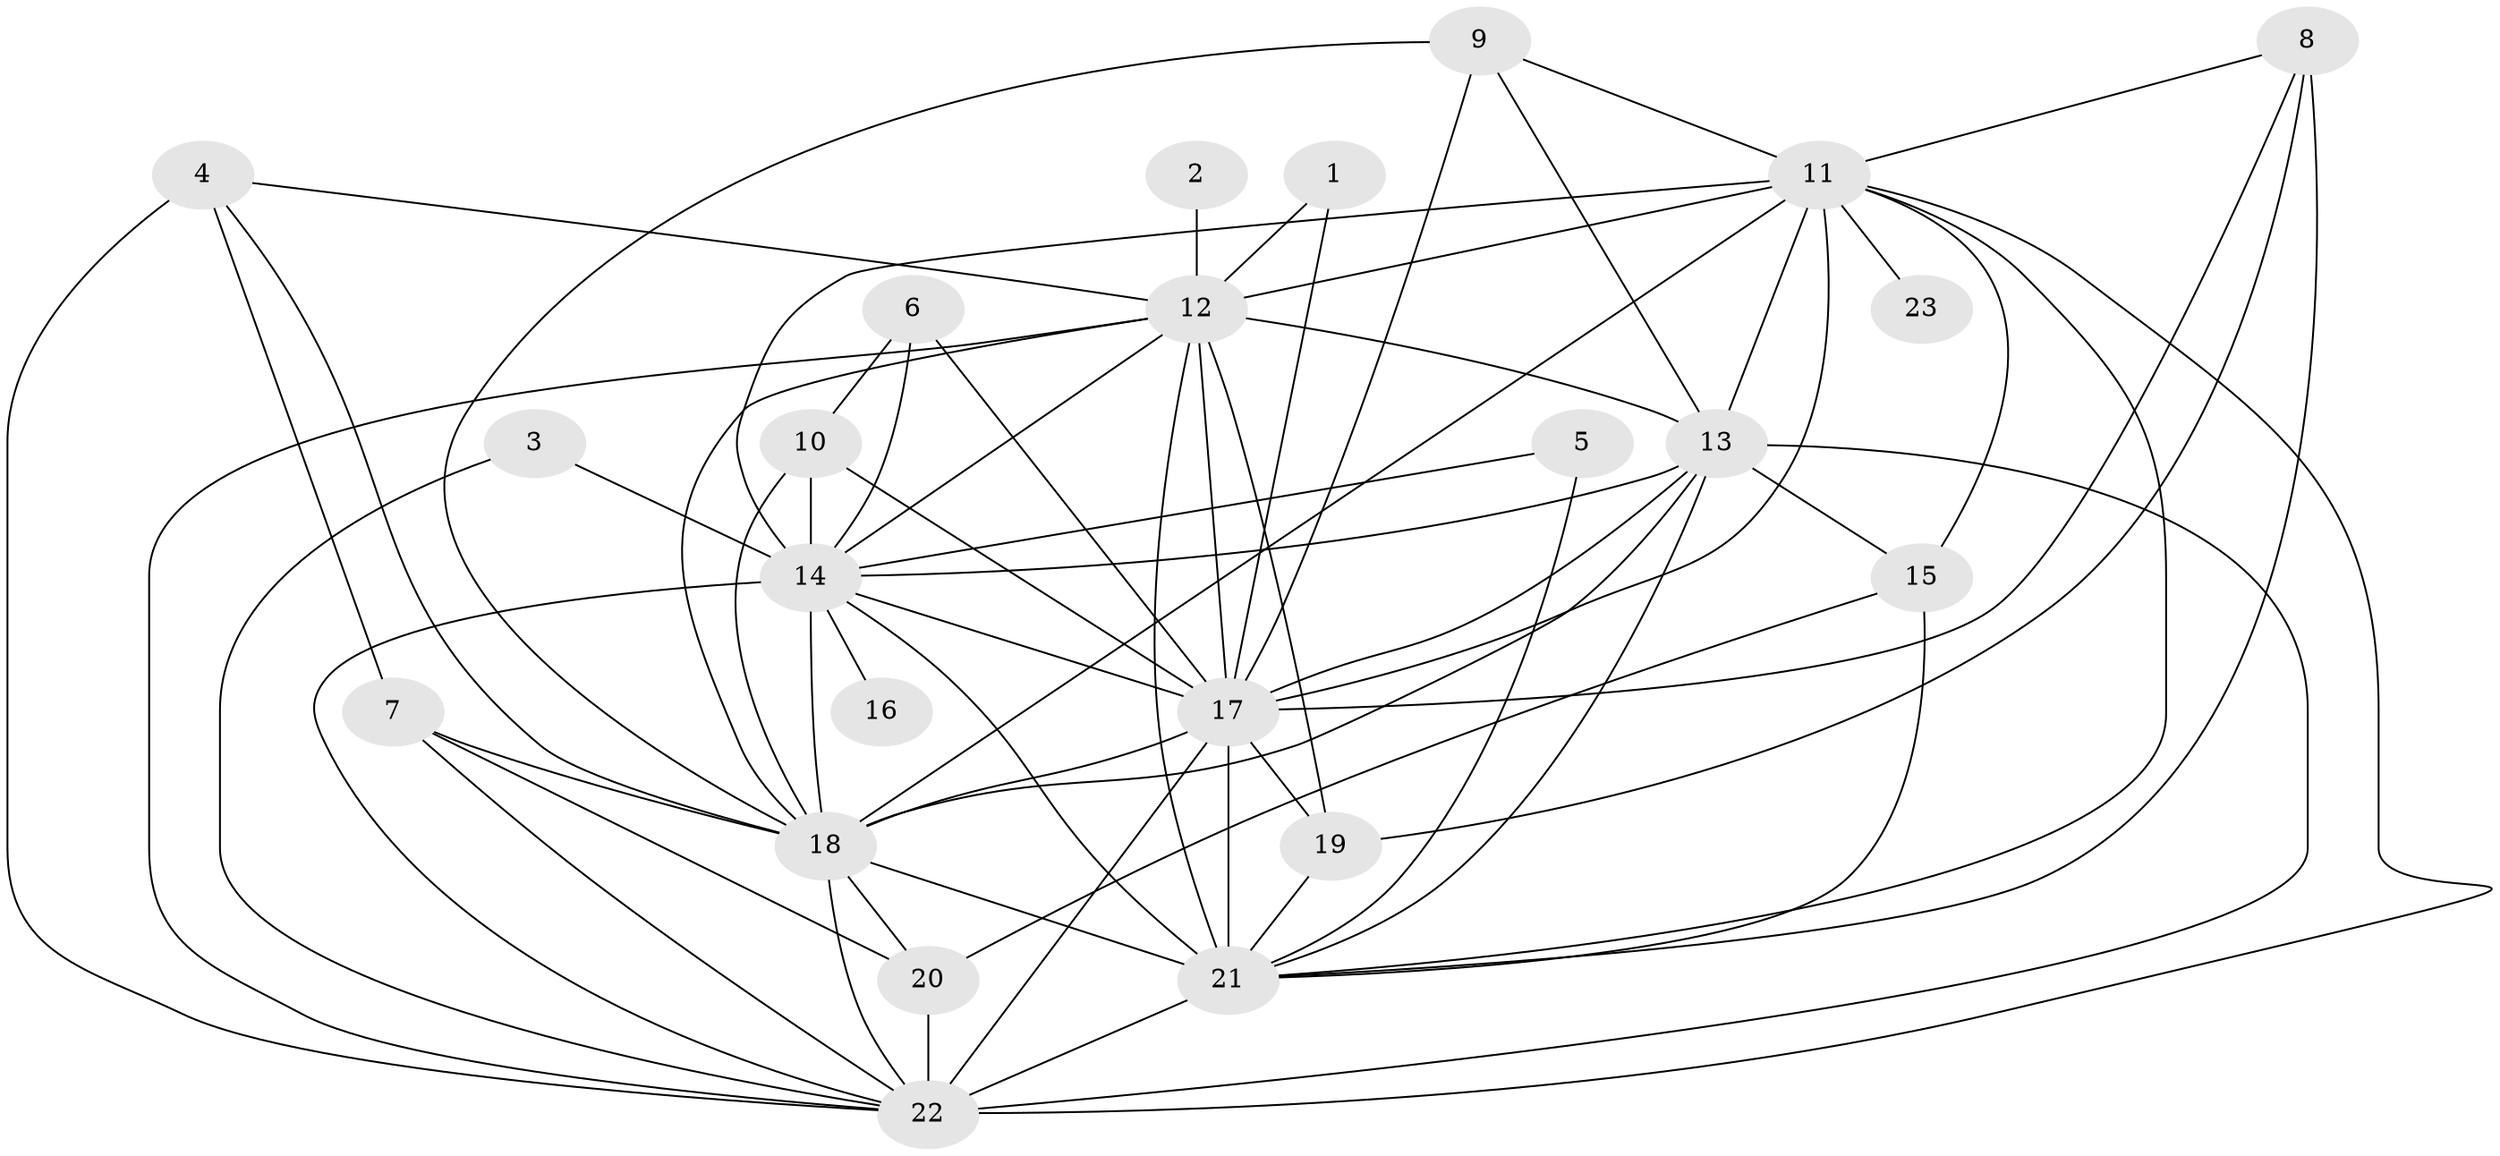 // original degree distribution, {17: 0.02631578947368421, 14: 0.02631578947368421, 19: 0.013157894736842105, 21: 0.013157894736842105, 22: 0.013157894736842105, 20: 0.013157894736842105, 18: 0.013157894736842105, 24: 0.013157894736842105, 4: 0.07894736842105263, 3: 0.23684210526315788, 2: 0.5263157894736842, 5: 0.02631578947368421}
// Generated by graph-tools (version 1.1) at 2025/36/03/04/25 23:36:23]
// undirected, 23 vertices, 67 edges
graph export_dot {
  node [color=gray90,style=filled];
  1;
  2;
  3;
  4;
  5;
  6;
  7;
  8;
  9;
  10;
  11;
  12;
  13;
  14;
  15;
  16;
  17;
  18;
  19;
  20;
  21;
  22;
  23;
  1 -- 12 [weight=1.0];
  1 -- 17 [weight=1.0];
  2 -- 12 [weight=1.0];
  3 -- 14 [weight=1.0];
  3 -- 22 [weight=1.0];
  4 -- 7 [weight=1.0];
  4 -- 12 [weight=1.0];
  4 -- 18 [weight=1.0];
  4 -- 22 [weight=1.0];
  5 -- 14 [weight=1.0];
  5 -- 21 [weight=1.0];
  6 -- 10 [weight=1.0];
  6 -- 14 [weight=1.0];
  6 -- 17 [weight=1.0];
  7 -- 18 [weight=2.0];
  7 -- 20 [weight=1.0];
  7 -- 22 [weight=2.0];
  8 -- 11 [weight=1.0];
  8 -- 17 [weight=1.0];
  8 -- 19 [weight=1.0];
  8 -- 21 [weight=2.0];
  9 -- 11 [weight=1.0];
  9 -- 13 [weight=2.0];
  9 -- 17 [weight=2.0];
  9 -- 18 [weight=2.0];
  10 -- 14 [weight=1.0];
  10 -- 17 [weight=2.0];
  10 -- 18 [weight=1.0];
  11 -- 12 [weight=1.0];
  11 -- 13 [weight=1.0];
  11 -- 14 [weight=3.0];
  11 -- 15 [weight=1.0];
  11 -- 17 [weight=3.0];
  11 -- 18 [weight=1.0];
  11 -- 21 [weight=2.0];
  11 -- 22 [weight=2.0];
  11 -- 23 [weight=1.0];
  12 -- 13 [weight=1.0];
  12 -- 14 [weight=1.0];
  12 -- 17 [weight=6.0];
  12 -- 18 [weight=2.0];
  12 -- 19 [weight=1.0];
  12 -- 21 [weight=1.0];
  12 -- 22 [weight=4.0];
  13 -- 14 [weight=1.0];
  13 -- 15 [weight=1.0];
  13 -- 17 [weight=2.0];
  13 -- 18 [weight=4.0];
  13 -- 21 [weight=2.0];
  13 -- 22 [weight=3.0];
  14 -- 16 [weight=1.0];
  14 -- 17 [weight=6.0];
  14 -- 18 [weight=1.0];
  14 -- 21 [weight=1.0];
  14 -- 22 [weight=3.0];
  15 -- 20 [weight=1.0];
  15 -- 21 [weight=1.0];
  17 -- 18 [weight=3.0];
  17 -- 19 [weight=2.0];
  17 -- 21 [weight=2.0];
  17 -- 22 [weight=4.0];
  18 -- 20 [weight=1.0];
  18 -- 21 [weight=1.0];
  18 -- 22 [weight=3.0];
  19 -- 21 [weight=1.0];
  20 -- 22 [weight=1.0];
  21 -- 22 [weight=5.0];
}
